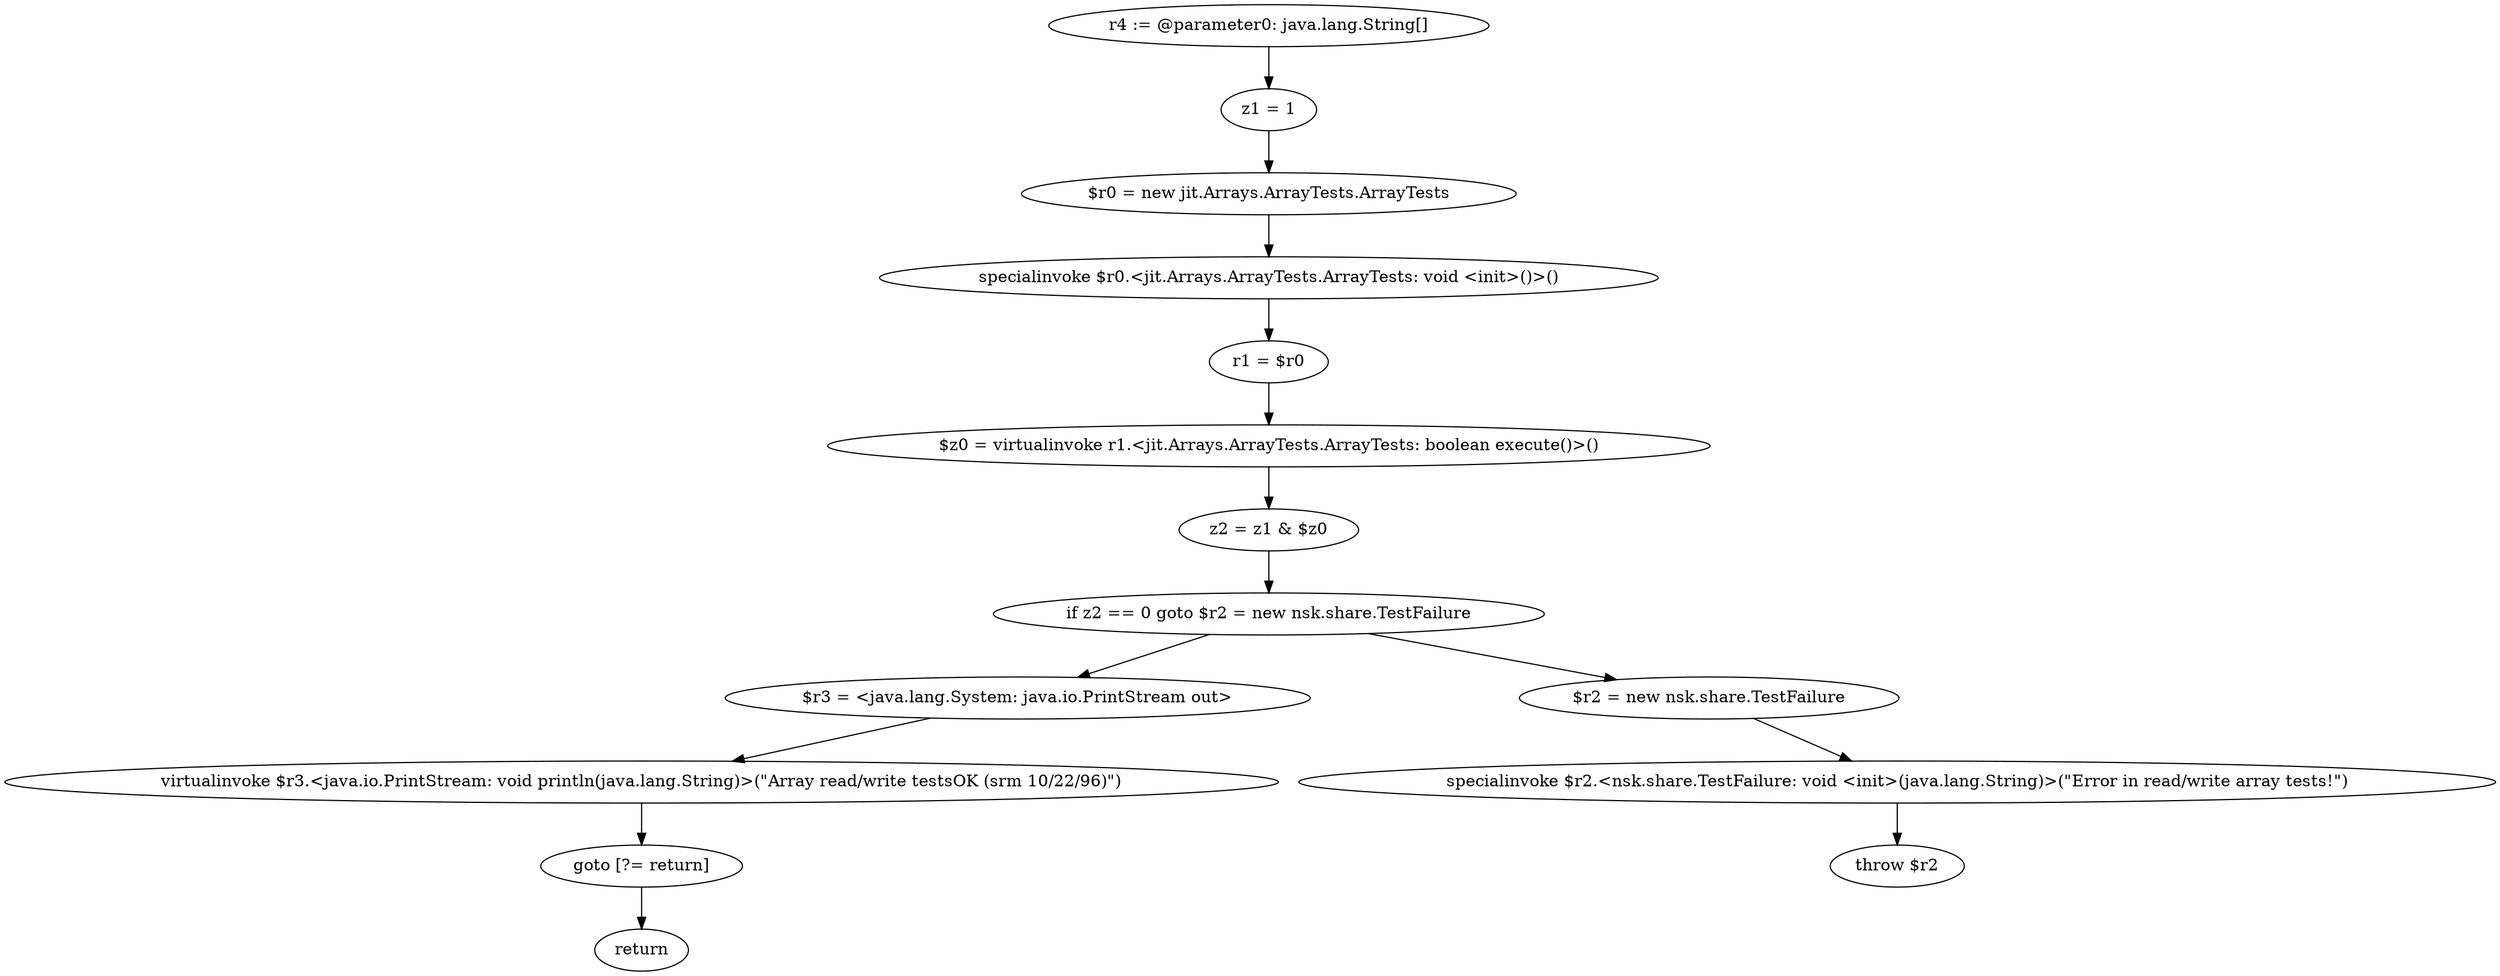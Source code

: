 digraph "unitGraph" {
    "r4 := @parameter0: java.lang.String[]"
    "z1 = 1"
    "$r0 = new jit.Arrays.ArrayTests.ArrayTests"
    "specialinvoke $r0.<jit.Arrays.ArrayTests.ArrayTests: void <init>()>()"
    "r1 = $r0"
    "$z0 = virtualinvoke r1.<jit.Arrays.ArrayTests.ArrayTests: boolean execute()>()"
    "z2 = z1 & $z0"
    "if z2 == 0 goto $r2 = new nsk.share.TestFailure"
    "$r3 = <java.lang.System: java.io.PrintStream out>"
    "virtualinvoke $r3.<java.io.PrintStream: void println(java.lang.String)>(\"Array read/write testsOK (srm 10/22/96)\")"
    "goto [?= return]"
    "$r2 = new nsk.share.TestFailure"
    "specialinvoke $r2.<nsk.share.TestFailure: void <init>(java.lang.String)>(\"Error in read/write array tests!\")"
    "throw $r2"
    "return"
    "r4 := @parameter0: java.lang.String[]"->"z1 = 1";
    "z1 = 1"->"$r0 = new jit.Arrays.ArrayTests.ArrayTests";
    "$r0 = new jit.Arrays.ArrayTests.ArrayTests"->"specialinvoke $r0.<jit.Arrays.ArrayTests.ArrayTests: void <init>()>()";
    "specialinvoke $r0.<jit.Arrays.ArrayTests.ArrayTests: void <init>()>()"->"r1 = $r0";
    "r1 = $r0"->"$z0 = virtualinvoke r1.<jit.Arrays.ArrayTests.ArrayTests: boolean execute()>()";
    "$z0 = virtualinvoke r1.<jit.Arrays.ArrayTests.ArrayTests: boolean execute()>()"->"z2 = z1 & $z0";
    "z2 = z1 & $z0"->"if z2 == 0 goto $r2 = new nsk.share.TestFailure";
    "if z2 == 0 goto $r2 = new nsk.share.TestFailure"->"$r3 = <java.lang.System: java.io.PrintStream out>";
    "if z2 == 0 goto $r2 = new nsk.share.TestFailure"->"$r2 = new nsk.share.TestFailure";
    "$r3 = <java.lang.System: java.io.PrintStream out>"->"virtualinvoke $r3.<java.io.PrintStream: void println(java.lang.String)>(\"Array read/write testsOK (srm 10/22/96)\")";
    "virtualinvoke $r3.<java.io.PrintStream: void println(java.lang.String)>(\"Array read/write testsOK (srm 10/22/96)\")"->"goto [?= return]";
    "goto [?= return]"->"return";
    "$r2 = new nsk.share.TestFailure"->"specialinvoke $r2.<nsk.share.TestFailure: void <init>(java.lang.String)>(\"Error in read/write array tests!\")";
    "specialinvoke $r2.<nsk.share.TestFailure: void <init>(java.lang.String)>(\"Error in read/write array tests!\")"->"throw $r2";
}
